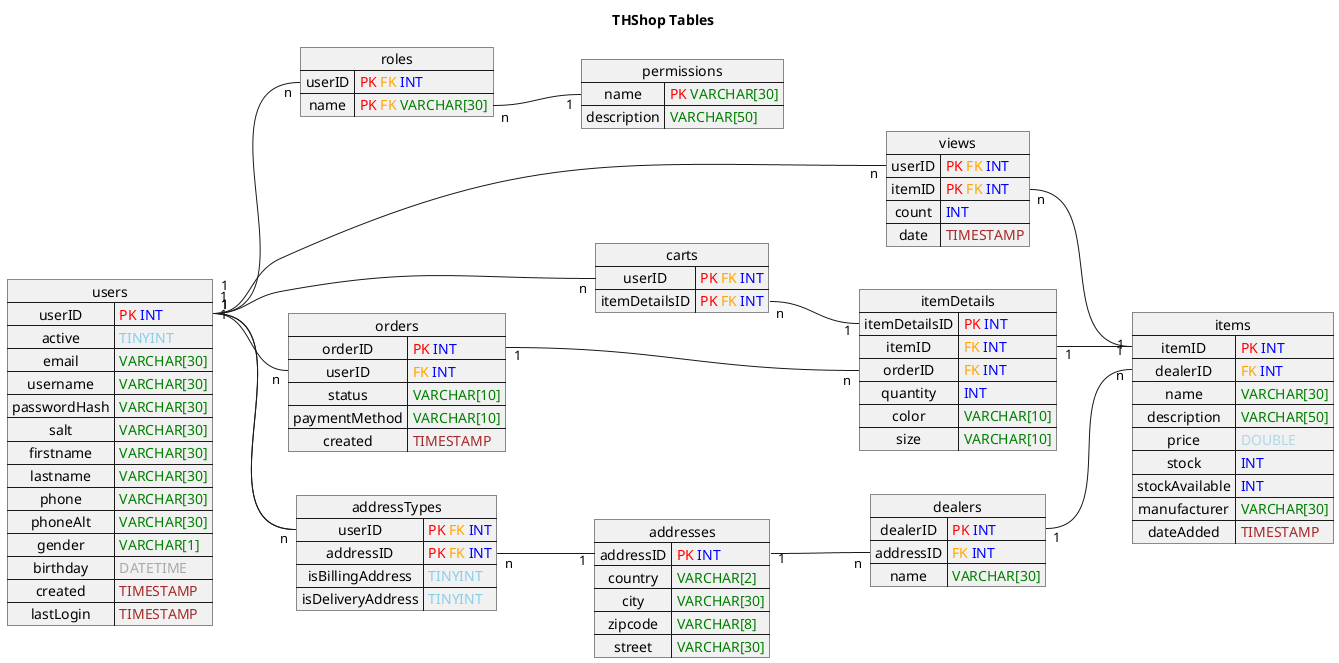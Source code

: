 ' VSCode Extensions required: "jebbs.plantuml" and "Mebrahtom.plantumlpreviewer"

@startuml THShop

title THShop Tables

' set flow direction from left to right
left to right direction

' keywords
!define PK <color:red>PK</color>
!define FK <color:orange>FK</color>

' file types
!define VARCHAR(x) <color:green>VARCHAR[x]</color>
!define INT <color:blue>INT</color>
!define TINYINT <color:SkyBlue>TINYINT</color>
!define DOUBLE <color:LightBlue>DOUBLE</color>
!define TIMESTAMP <color:brown>TIMESTAMP</color>
!define DATETIME <color:DarkGray>DATETIME</color>

' Entities

map users {
  userID => PK INT
  active => TINYINT
  email => VARCHAR(30)
  username => VARCHAR(30)
  passwordHash => VARCHAR(30)
  salt => VARCHAR(30)
  firstname => VARCHAR(30)
  lastname => VARCHAR(30)
  phone => VARCHAR(30)
  phoneAlt => VARCHAR(30)
  gender => VARCHAR(1)
  birthday => DATETIME
  created => TIMESTAMP
  lastLogin => TIMESTAMP
}

map items {
  itemID => PK INT
  dealerID => FK INT
  name => VARCHAR(30)
  description => VARCHAR(50)
  price => DOUBLE
  stock => INT
  stockAvailable => INT
  manufacturer => VARCHAR(30)
  dateAdded => TIMESTAMP
}

map roles {
  userID => PK FK INT
  name => PK FK VARCHAR(30)
}

map permissions {
  name => PK VARCHAR(30)
  description => VARCHAR(50)
}

map views {
  userID => PK FK INT
  itemID => PK FK INT
  count => INT
  date => TIMESTAMP
}

map orders {
  orderID => PK INT
  userID => FK INT
  status => VARCHAR(10)
  paymentMethod => VARCHAR(10)
  created => TIMESTAMP
}

map itemDetails {
  itemDetailsID => PK INT
  itemID => FK INT
  orderID => FK INT
  quantity => INT
  color => VARCHAR(10)
  size => VARCHAR(10)
}

map carts {
  userID => PK FK INT
  itemDetailsID => PK FK INT
}

map addressTypes {
  userID => PK FK INT
  addressID => PK FK INT
  isBillingAddress => TINYINT
  isDeliveryAddress => TINYINT
}

map addresses {
  addressID => PK INT
  country => VARCHAR(2)
  city => VARCHAR(30)
  zipcode => VARCHAR(8)
  street => VARCHAR(30)
}

map dealers {
  dealerID => PK INT
  addressID => FK INT
  name => VARCHAR(30)
}


' Associations 

users::userID "1" -- "n" addressTypes::userID
addressTypes::addressID "n" -- "1" addresses::addressID

addressTypes::userID -- users::userID
addresses::addressID -- addressTypes::addressID

users::userID "1" -- "n" roles::userID
roles::name "n" -- "1" permissions::name

orders::orderID "1" -- "n" itemDetails::orderID

users::userID "1" -- "n" views::userID
views::itemID "n" -- "1" items::itemID

users::userID "1" -- "n" orders::userID
dealers::dealerID "1" -- "n" items::dealerID
addresses::addressID "1" -- "n" dealers::addressID

carts::itemDetailsID "n" -- "1" itemDetails::itemDetailsID
itemDetails::itemID "1" -- "1" items::itemID

users::userID "1" --- "n" carts::userID

@enduml